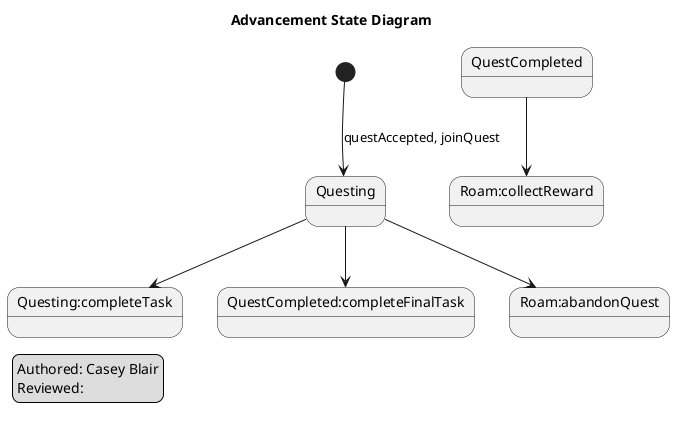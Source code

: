 @startuml

skinparam monochrome true
skinparam shadowing false


title Advancement State Diagram
legend left
	Authored: Casey Blair
	Reviewed:
endlegend

[*]-->Questing:questAccepted, joinQuest
Questing-->Questing:completeTask
Questing-->QuestCompleted:completeFinalTask
QuestCompleted-->Roam:collectReward
Questing-->Roam:abandonQuest

@enduml